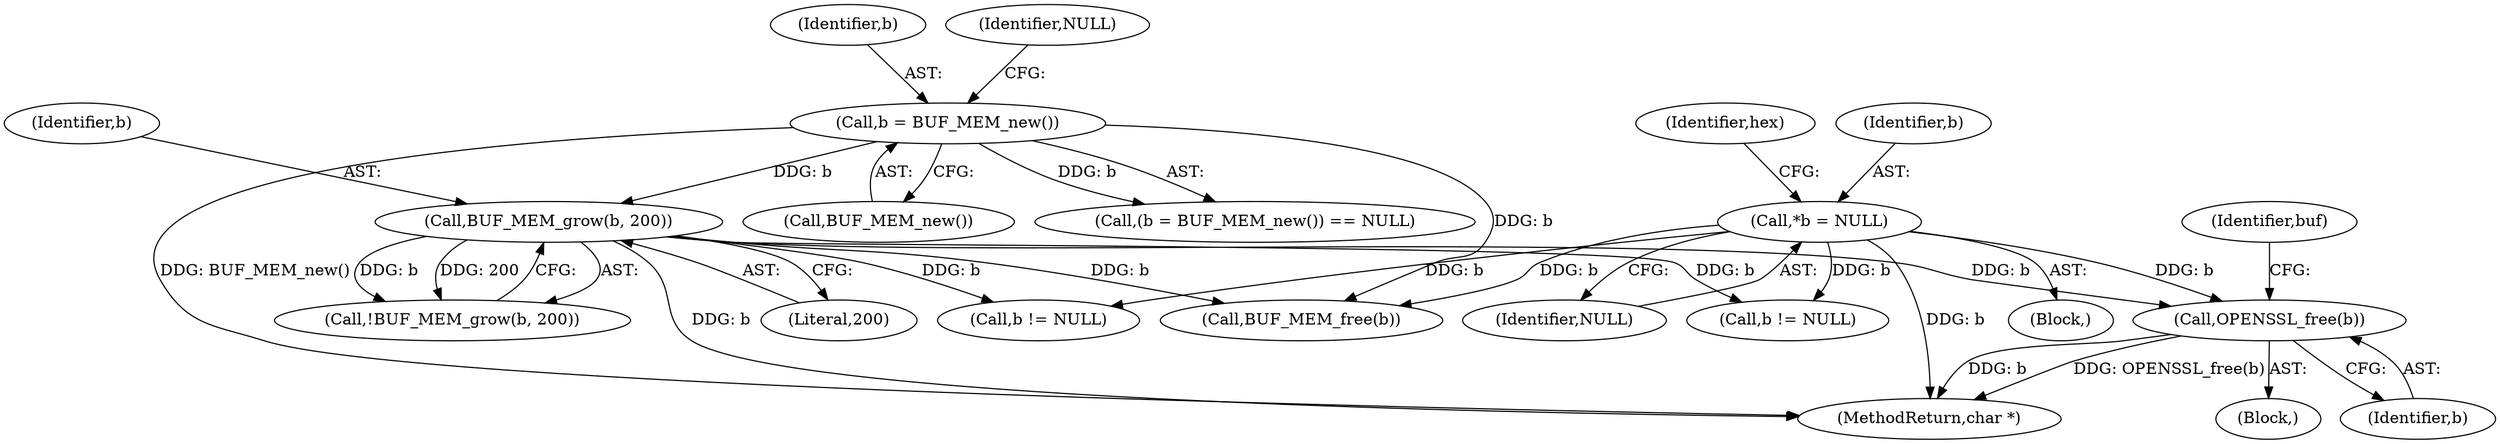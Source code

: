 digraph "0_openssl_2919516136a4227d9e6d8f2fe66ef976aaf8c561@API" {
"1000179" [label="(Call,OPENSSL_free(b))"];
"1000120" [label="(Call,*b = NULL)"];
"1000144" [label="(Call,BUF_MEM_grow(b, 200))"];
"1000137" [label="(Call,b = BUF_MEM_new())"];
"1000136" [label="(Call,(b = BUF_MEM_new()) == NULL)"];
"1000496" [label="(Call,b != NULL)"];
"1000120" [label="(Call,*b = NULL)"];
"1000173" [label="(Block,)"];
"1000105" [label="(Block,)"];
"1000145" [label="(Identifier,b)"];
"1000137" [label="(Call,b = BUF_MEM_new())"];
"1000659" [label="(Call,BUF_MEM_free(b))"];
"1000180" [label="(Identifier,b)"];
"1000138" [label="(Identifier,b)"];
"1000143" [label="(Call,!BUF_MEM_grow(b, 200))"];
"1000663" [label="(MethodReturn,char *)"];
"1000125" [label="(Identifier,hex)"];
"1000144" [label="(Call,BUF_MEM_grow(b, 200))"];
"1000179" [label="(Call,OPENSSL_free(b))"];
"1000139" [label="(Call,BUF_MEM_new())"];
"1000146" [label="(Literal,200)"];
"1000629" [label="(Call,b != NULL)"];
"1000182" [label="(Identifier,buf)"];
"1000122" [label="(Identifier,NULL)"];
"1000140" [label="(Identifier,NULL)"];
"1000121" [label="(Identifier,b)"];
"1000179" -> "1000173"  [label="AST: "];
"1000179" -> "1000180"  [label="CFG: "];
"1000180" -> "1000179"  [label="AST: "];
"1000182" -> "1000179"  [label="CFG: "];
"1000179" -> "1000663"  [label="DDG: OPENSSL_free(b)"];
"1000179" -> "1000663"  [label="DDG: b"];
"1000120" -> "1000179"  [label="DDG: b"];
"1000144" -> "1000179"  [label="DDG: b"];
"1000120" -> "1000105"  [label="AST: "];
"1000120" -> "1000122"  [label="CFG: "];
"1000121" -> "1000120"  [label="AST: "];
"1000122" -> "1000120"  [label="AST: "];
"1000125" -> "1000120"  [label="CFG: "];
"1000120" -> "1000663"  [label="DDG: b"];
"1000120" -> "1000496"  [label="DDG: b"];
"1000120" -> "1000629"  [label="DDG: b"];
"1000120" -> "1000659"  [label="DDG: b"];
"1000144" -> "1000143"  [label="AST: "];
"1000144" -> "1000146"  [label="CFG: "];
"1000145" -> "1000144"  [label="AST: "];
"1000146" -> "1000144"  [label="AST: "];
"1000143" -> "1000144"  [label="CFG: "];
"1000144" -> "1000663"  [label="DDG: b"];
"1000144" -> "1000143"  [label="DDG: b"];
"1000144" -> "1000143"  [label="DDG: 200"];
"1000137" -> "1000144"  [label="DDG: b"];
"1000144" -> "1000496"  [label="DDG: b"];
"1000144" -> "1000629"  [label="DDG: b"];
"1000144" -> "1000659"  [label="DDG: b"];
"1000137" -> "1000136"  [label="AST: "];
"1000137" -> "1000139"  [label="CFG: "];
"1000138" -> "1000137"  [label="AST: "];
"1000139" -> "1000137"  [label="AST: "];
"1000140" -> "1000137"  [label="CFG: "];
"1000137" -> "1000663"  [label="DDG: BUF_MEM_new()"];
"1000137" -> "1000136"  [label="DDG: b"];
"1000137" -> "1000659"  [label="DDG: b"];
}
